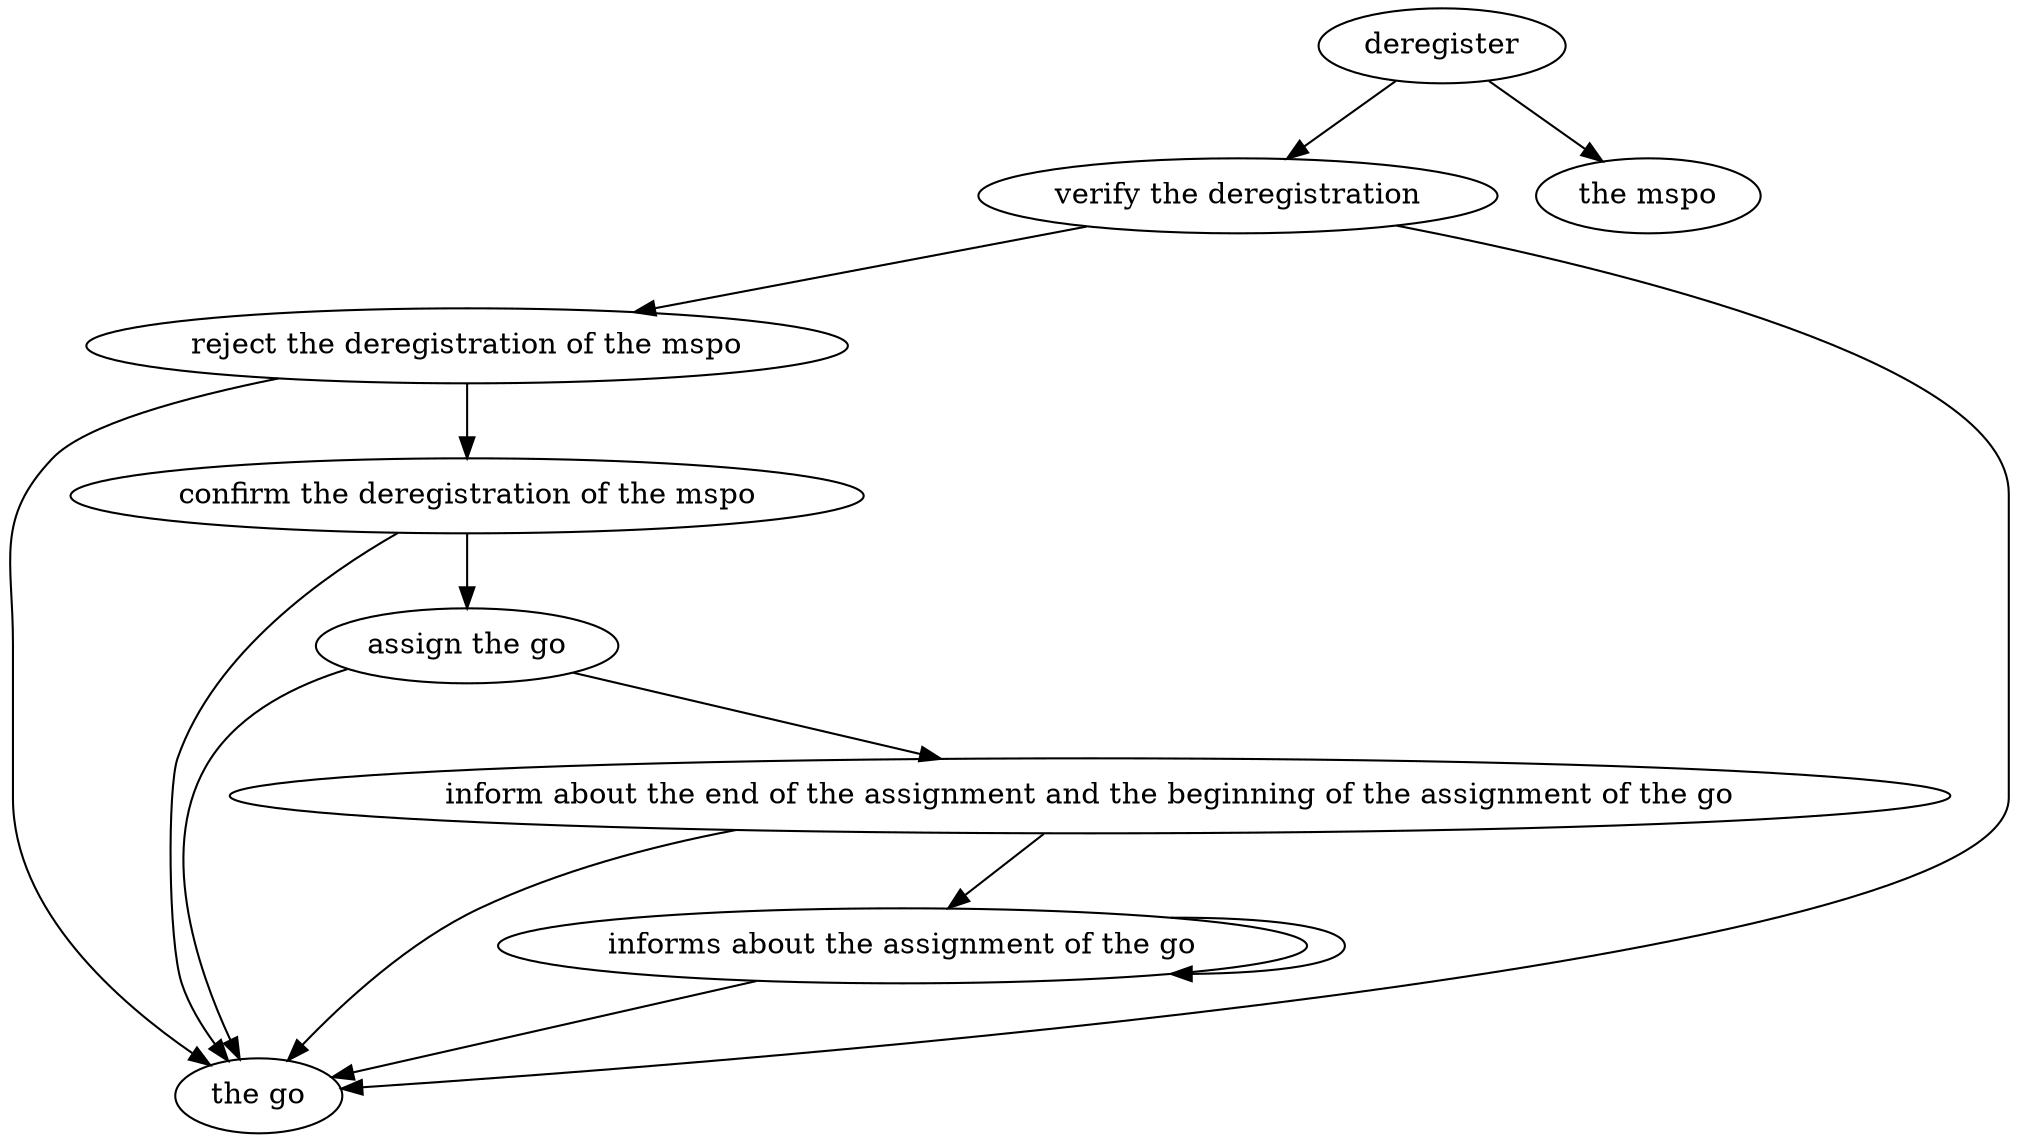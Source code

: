 digraph "doc-10.8" {
	graph [name="doc-10.8"];
	deregister	[attrs="{'type': 'Activity', 'label': 'deregister'}"];
	"verify the deregistration"	[attrs="{'type': 'Activity', 'label': 'verify the deregistration'}"];
	deregister -> "verify the deregistration"	[attrs="{'type': 'flow', 'label': 'flow'}"];
	"the mspo"	[attrs="{'type': 'Actor', 'label': 'the mspo'}"];
	deregister -> "the mspo"	[attrs="{'type': 'actor performer', 'label': 'actor performer'}"];
	"reject the deregistration of the mspo"	[attrs="{'type': 'Activity', 'label': 'reject the deregistration of the mspo'}"];
	"verify the deregistration" -> "reject the deregistration of the mspo"	[attrs="{'type': 'flow', 'label': 'flow'}"];
	"the go"	[attrs="{'type': 'Actor', 'label': 'the go'}"];
	"verify the deregistration" -> "the go"	[attrs="{'type': 'actor performer', 'label': 'actor performer'}"];
	"confirm the deregistration of the mspo"	[attrs="{'type': 'Activity', 'label': 'confirm the deregistration of the mspo'}"];
	"reject the deregistration of the mspo" -> "confirm the deregistration of the mspo"	[attrs="{'type': 'flow', 'label': 'flow'}"];
	"reject the deregistration of the mspo" -> "the go"	[attrs="{'type': 'actor performer', 'label': 'actor performer'}"];
	"assign the go"	[attrs="{'type': 'Activity', 'label': 'assign the go'}"];
	"confirm the deregistration of the mspo" -> "assign the go"	[attrs="{'type': 'flow', 'label': 'flow'}"];
	"confirm the deregistration of the mspo" -> "the go"	[attrs="{'type': 'actor performer', 'label': 'actor performer'}"];
	"inform about the end of the assignment and the beginning of the assignment of the go"	[attrs="{'type': 'Activity', 'label': 'inform about the end of the assignment and the beginning of the assignment of the go'}"];
	"assign the go" -> "inform about the end of the assignment and the beginning of the assignment of the go"	[attrs="{'type': 'flow', 'label': 'flow'}"];
	"assign the go" -> "the go"	[attrs="{'type': 'actor performer', 'label': 'actor performer'}"];
	"informs about the assignment of the go"	[attrs="{'type': 'Activity', 'label': 'informs about the assignment of the go'}"];
	"inform about the end of the assignment and the beginning of the assignment of the go" -> "informs about the assignment of the go"	[attrs="{'type': 'flow', 'label': 'flow'}"];
	"inform about the end of the assignment and the beginning of the assignment of the go" -> "the go"	[attrs="{'type': 'actor performer', 'label': 'actor performer'}"];
	"informs about the assignment of the go" -> "informs about the assignment of the go"	[attrs="{'type': 'flow', 'label': 'flow'}"];
	"informs about the assignment of the go" -> "the go"	[attrs="{'type': 'actor performer', 'label': 'actor performer'}"];
}
